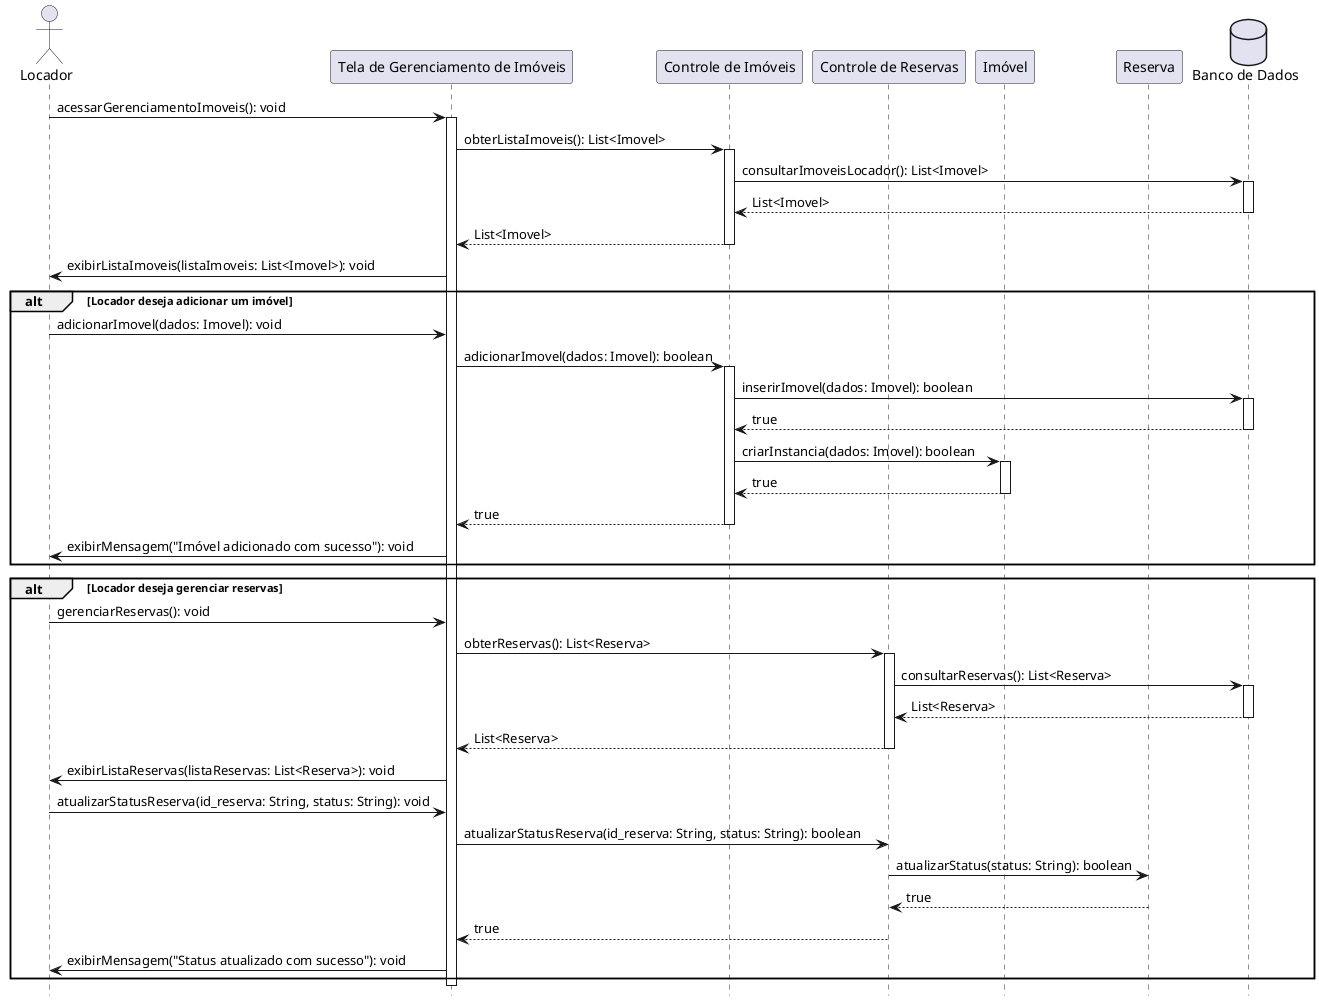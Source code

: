 @startuml "Gerenciamento de Imóveis - Locador"
hide footbox

actor Locador as locador
participant "Tela de Gerenciamento de Imóveis" as tela_gerenciamento
participant "Controle de Imóveis" as controle_imoveis
participant "Controle de Reservas" as controle_reservas
participant "Imóvel" as imovel
participant "Reserva" as reserva
database "Banco de Dados" as bd

locador -> tela_gerenciamento: acessarGerenciamentoImoveis(): void
activate tela_gerenciamento
tela_gerenciamento -> controle_imoveis: obterListaImoveis(): List<Imovel>
activate controle_imoveis

controle_imoveis -> bd: consultarImoveisLocador(): List<Imovel>
activate bd
bd --> controle_imoveis: List<Imovel>
deactivate bd

controle_imoveis --> tela_gerenciamento: List<Imovel>
deactivate controle_imoveis

tela_gerenciamento -> locador: exibirListaImoveis(listaImoveis: List<Imovel>): void

alt Locador deseja adicionar um imóvel
    locador -> tela_gerenciamento: adicionarImovel(dados: Imovel): void
    tela_gerenciamento -> controle_imoveis: adicionarImovel(dados: Imovel): boolean
    activate controle_imoveis

    controle_imoveis -> bd: inserirImovel(dados: Imovel): boolean
    activate bd
    bd --> controle_imoveis: true
    deactivate bd

    controle_imoveis -> imovel: criarInstancia(dados: Imovel): boolean
    activate imovel
    imovel --> controle_imoveis: true
    deactivate imovel

    controle_imoveis --> tela_gerenciamento: true
    deactivate controle_imoveis

    tela_gerenciamento -> locador: exibirMensagem("Imóvel adicionado com sucesso"): void
end

alt Locador deseja gerenciar reservas
    locador -> tela_gerenciamento: gerenciarReservas(): void
    tela_gerenciamento -> controle_reservas: obterReservas(): List<Reserva>
    activate controle_reservas

    controle_reservas -> bd: consultarReservas(): List<Reserva>
    activate bd
    bd --> controle_reservas: List<Reserva>
    deactivate bd

    controle_reservas --> tela_gerenciamento: List<Reserva>
    deactivate controle_reservas

    tela_gerenciamento -> locador: exibirListaReservas(listaReservas: List<Reserva>): void

    locador -> tela_gerenciamento: atualizarStatusReserva(id_reserva: String, status: String): void
    tela_gerenciamento -> controle_reservas: atualizarStatusReserva(id_reserva: String, status: String): boolean
    controle_reservas -> reserva: atualizarStatus(status: String): boolean
    reserva --> controle_reservas: true
    controle_reservas --> tela_gerenciamento: true
    tela_gerenciamento -> locador: exibirMensagem("Status atualizado com sucesso"): void
end

deactivate tela_gerenciamento

@enduml
